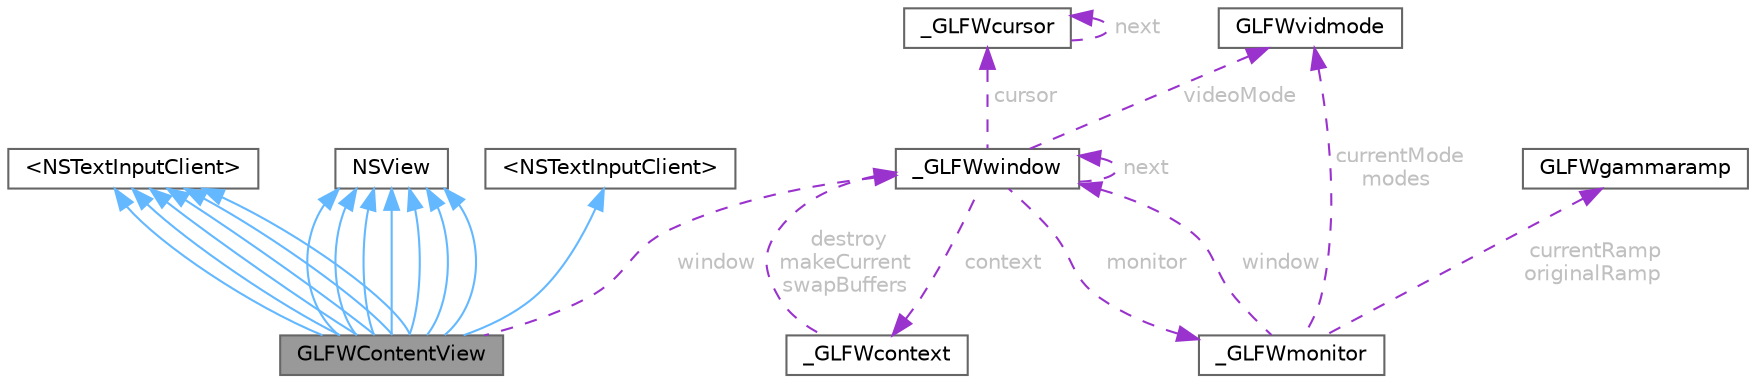 digraph "GLFWContentView"
{
 // LATEX_PDF_SIZE
  bgcolor="transparent";
  edge [fontname=Helvetica,fontsize=10,labelfontname=Helvetica,labelfontsize=10];
  node [fontname=Helvetica,fontsize=10,shape=box,height=0.2,width=0.4];
  Node1 [id="Node000001",label="GLFWContentView",height=0.2,width=0.4,color="gray40", fillcolor="grey60", style="filled", fontcolor="black",tooltip=" "];
  Node2 -> Node1 [id="edge51_Node000001_Node000002",dir="back",color="steelblue1",style="solid",tooltip=" "];
  Node2 [id="Node000002",label="NSView",height=0.2,width=0.4,color="gray40", fillcolor="white", style="filled",tooltip=" "];
  Node3 -> Node1 [id="edge52_Node000001_Node000003",dir="back",color="steelblue1",style="solid",tooltip=" "];
  Node3 [id="Node000003",label="\<NSTextInputClient\>",height=0.2,width=0.4,color="gray40", fillcolor="white", style="filled",tooltip=" "];
  Node2 -> Node1 [id="edge53_Node000001_Node000002",dir="back",color="steelblue1",style="solid",tooltip=" "];
  Node4 -> Node1 [id="edge54_Node000001_Node000004",dir="back",color="steelblue1",style="solid",tooltip=" "];
  Node4 [id="Node000004",label="\<NSTextInputClient\>",height=0.2,width=0.4,color="gray40", fillcolor="white", style="filled",tooltip=" "];
  Node2 -> Node1 [id="edge55_Node000001_Node000002",dir="back",color="steelblue1",style="solid",tooltip=" "];
  Node4 -> Node1 [id="edge56_Node000001_Node000004",dir="back",color="steelblue1",style="solid",tooltip=" "];
  Node2 -> Node1 [id="edge57_Node000001_Node000002",dir="back",color="steelblue1",style="solid",tooltip=" "];
  Node4 -> Node1 [id="edge58_Node000001_Node000004",dir="back",color="steelblue1",style="solid",tooltip=" "];
  Node2 -> Node1 [id="edge59_Node000001_Node000002",dir="back",color="steelblue1",style="solid",tooltip=" "];
  Node4 -> Node1 [id="edge60_Node000001_Node000004",dir="back",color="steelblue1",style="solid",tooltip=" "];
  Node2 -> Node1 [id="edge61_Node000001_Node000002",dir="back",color="steelblue1",style="solid",tooltip=" "];
  Node4 -> Node1 [id="edge62_Node000001_Node000004",dir="back",color="steelblue1",style="solid",tooltip=" "];
  Node2 -> Node1 [id="edge63_Node000001_Node000002",dir="back",color="steelblue1",style="solid",tooltip=" "];
  Node4 -> Node1 [id="edge64_Node000001_Node000004",dir="back",color="steelblue1",style="solid",tooltip=" "];
  Node5 -> Node1 [id="edge65_Node000001_Node000005",dir="back",color="darkorchid3",style="dashed",tooltip=" ",label=" window",fontcolor="grey" ];
  Node5 [id="Node000005",label="_GLFWwindow",height=0.2,width=0.4,color="gray40", fillcolor="white", style="filled",URL="$struct___g_l_f_wwindow.html",tooltip=" "];
  Node5 -> Node5 [id="edge66_Node000005_Node000005",dir="back",color="darkorchid3",style="dashed",tooltip=" ",label=" next",fontcolor="grey" ];
  Node6 -> Node5 [id="edge67_Node000005_Node000006",dir="back",color="darkorchid3",style="dashed",tooltip=" ",label=" videoMode",fontcolor="grey" ];
  Node6 [id="Node000006",label="GLFWvidmode",height=0.2,width=0.4,color="gray40", fillcolor="white", style="filled",URL="$struct_g_l_f_wvidmode.html",tooltip="Video mode type."];
  Node7 -> Node5 [id="edge68_Node000005_Node000007",dir="back",color="darkorchid3",style="dashed",tooltip=" ",label=" monitor",fontcolor="grey" ];
  Node7 [id="Node000007",label="_GLFWmonitor",height=0.2,width=0.4,color="gray40", fillcolor="white", style="filled",URL="$struct___g_l_f_wmonitor.html",tooltip=" "];
  Node5 -> Node7 [id="edge69_Node000007_Node000005",dir="back",color="darkorchid3",style="dashed",tooltip=" ",label=" window",fontcolor="grey" ];
  Node6 -> Node7 [id="edge70_Node000007_Node000006",dir="back",color="darkorchid3",style="dashed",tooltip=" ",label=" currentMode\nmodes",fontcolor="grey" ];
  Node8 -> Node7 [id="edge71_Node000007_Node000008",dir="back",color="darkorchid3",style="dashed",tooltip=" ",label=" currentRamp\noriginalRamp",fontcolor="grey" ];
  Node8 [id="Node000008",label="GLFWgammaramp",height=0.2,width=0.4,color="gray40", fillcolor="white", style="filled",URL="$struct_g_l_f_wgammaramp.html",tooltip="Gamma ramp."];
  Node9 -> Node5 [id="edge72_Node000005_Node000009",dir="back",color="darkorchid3",style="dashed",tooltip=" ",label=" cursor",fontcolor="grey" ];
  Node9 [id="Node000009",label="_GLFWcursor",height=0.2,width=0.4,color="gray40", fillcolor="white", style="filled",URL="$struct___g_l_f_wcursor.html",tooltip=" "];
  Node9 -> Node9 [id="edge73_Node000009_Node000009",dir="back",color="darkorchid3",style="dashed",tooltip=" ",label=" next",fontcolor="grey" ];
  Node10 -> Node5 [id="edge74_Node000005_Node000010",dir="back",color="darkorchid3",style="dashed",tooltip=" ",label=" context",fontcolor="grey" ];
  Node10 [id="Node000010",label="_GLFWcontext",height=0.2,width=0.4,color="gray40", fillcolor="white", style="filled",URL="$struct___g_l_f_wcontext.html",tooltip=" "];
  Node5 -> Node10 [id="edge75_Node000010_Node000005",dir="back",color="darkorchid3",style="dashed",tooltip=" ",label=" destroy\nmakeCurrent\nswapBuffers",fontcolor="grey" ];
}
